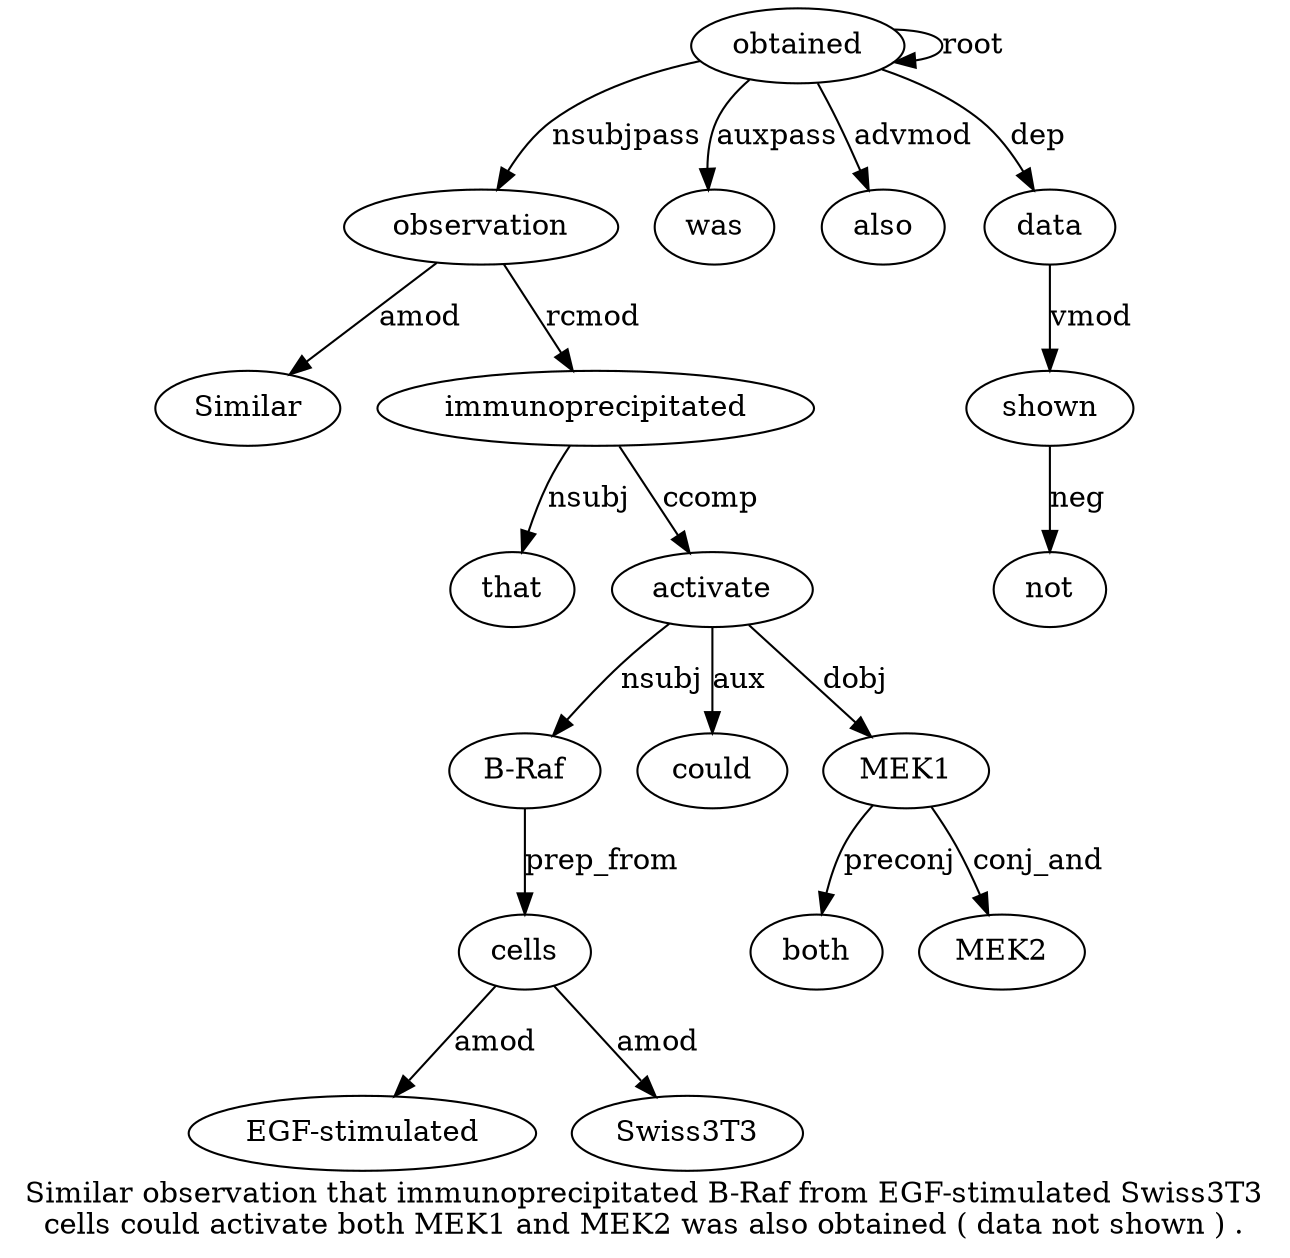 digraph "Similar observation that immunoprecipitated B-Raf from EGF-stimulated Swiss3T3 cells could activate both MEK1 and MEK2 was also obtained ( data not shown ) ." {
label="Similar observation that immunoprecipitated B-Raf from EGF-stimulated Swiss3T3
cells could activate both MEK1 and MEK2 was also obtained ( data not shown ) .";
observation2 [style=filled, fillcolor=white, label=observation];
Similar1 [style=filled, fillcolor=white, label=Similar];
observation2 -> Similar1  [label=amod];
obtained18 [style=filled, fillcolor=white, label=obtained];
obtained18 -> observation2  [label=nsubjpass];
immunoprecipitated4 [style=filled, fillcolor=white, label=immunoprecipitated];
that3 [style=filled, fillcolor=white, label=that];
immunoprecipitated4 -> that3  [label=nsubj];
observation2 -> immunoprecipitated4  [label=rcmod];
activate11 [style=filled, fillcolor=white, label=activate];
"B-Raf5" [style=filled, fillcolor=white, label="B-Raf"];
activate11 -> "B-Raf5"  [label=nsubj];
cells9 [style=filled, fillcolor=white, label=cells];
"EGF-stimulated7" [style=filled, fillcolor=white, label="EGF-stimulated"];
cells9 -> "EGF-stimulated7"  [label=amod];
Swiss3T38 [style=filled, fillcolor=white, label=Swiss3T3];
cells9 -> Swiss3T38  [label=amod];
"B-Raf5" -> cells9  [label=prep_from];
could10 [style=filled, fillcolor=white, label=could];
activate11 -> could10  [label=aux];
immunoprecipitated4 -> activate11  [label=ccomp];
MEK113 [style=filled, fillcolor=white, label=MEK1];
both12 [style=filled, fillcolor=white, label=both];
MEK113 -> both12  [label=preconj];
activate11 -> MEK113  [label=dobj];
MEK215 [style=filled, fillcolor=white, label=MEK2];
MEK113 -> MEK215  [label=conj_and];
was16 [style=filled, fillcolor=white, label=was];
obtained18 -> was16  [label=auxpass];
also17 [style=filled, fillcolor=white, label=also];
obtained18 -> also17  [label=advmod];
obtained18 -> obtained18  [label=root];
data20 [style=filled, fillcolor=white, label=data];
obtained18 -> data20  [label=dep];
shown22 [style=filled, fillcolor=white, label=shown];
not21 [style=filled, fillcolor=white, label=not];
shown22 -> not21  [label=neg];
data20 -> shown22  [label=vmod];
}

